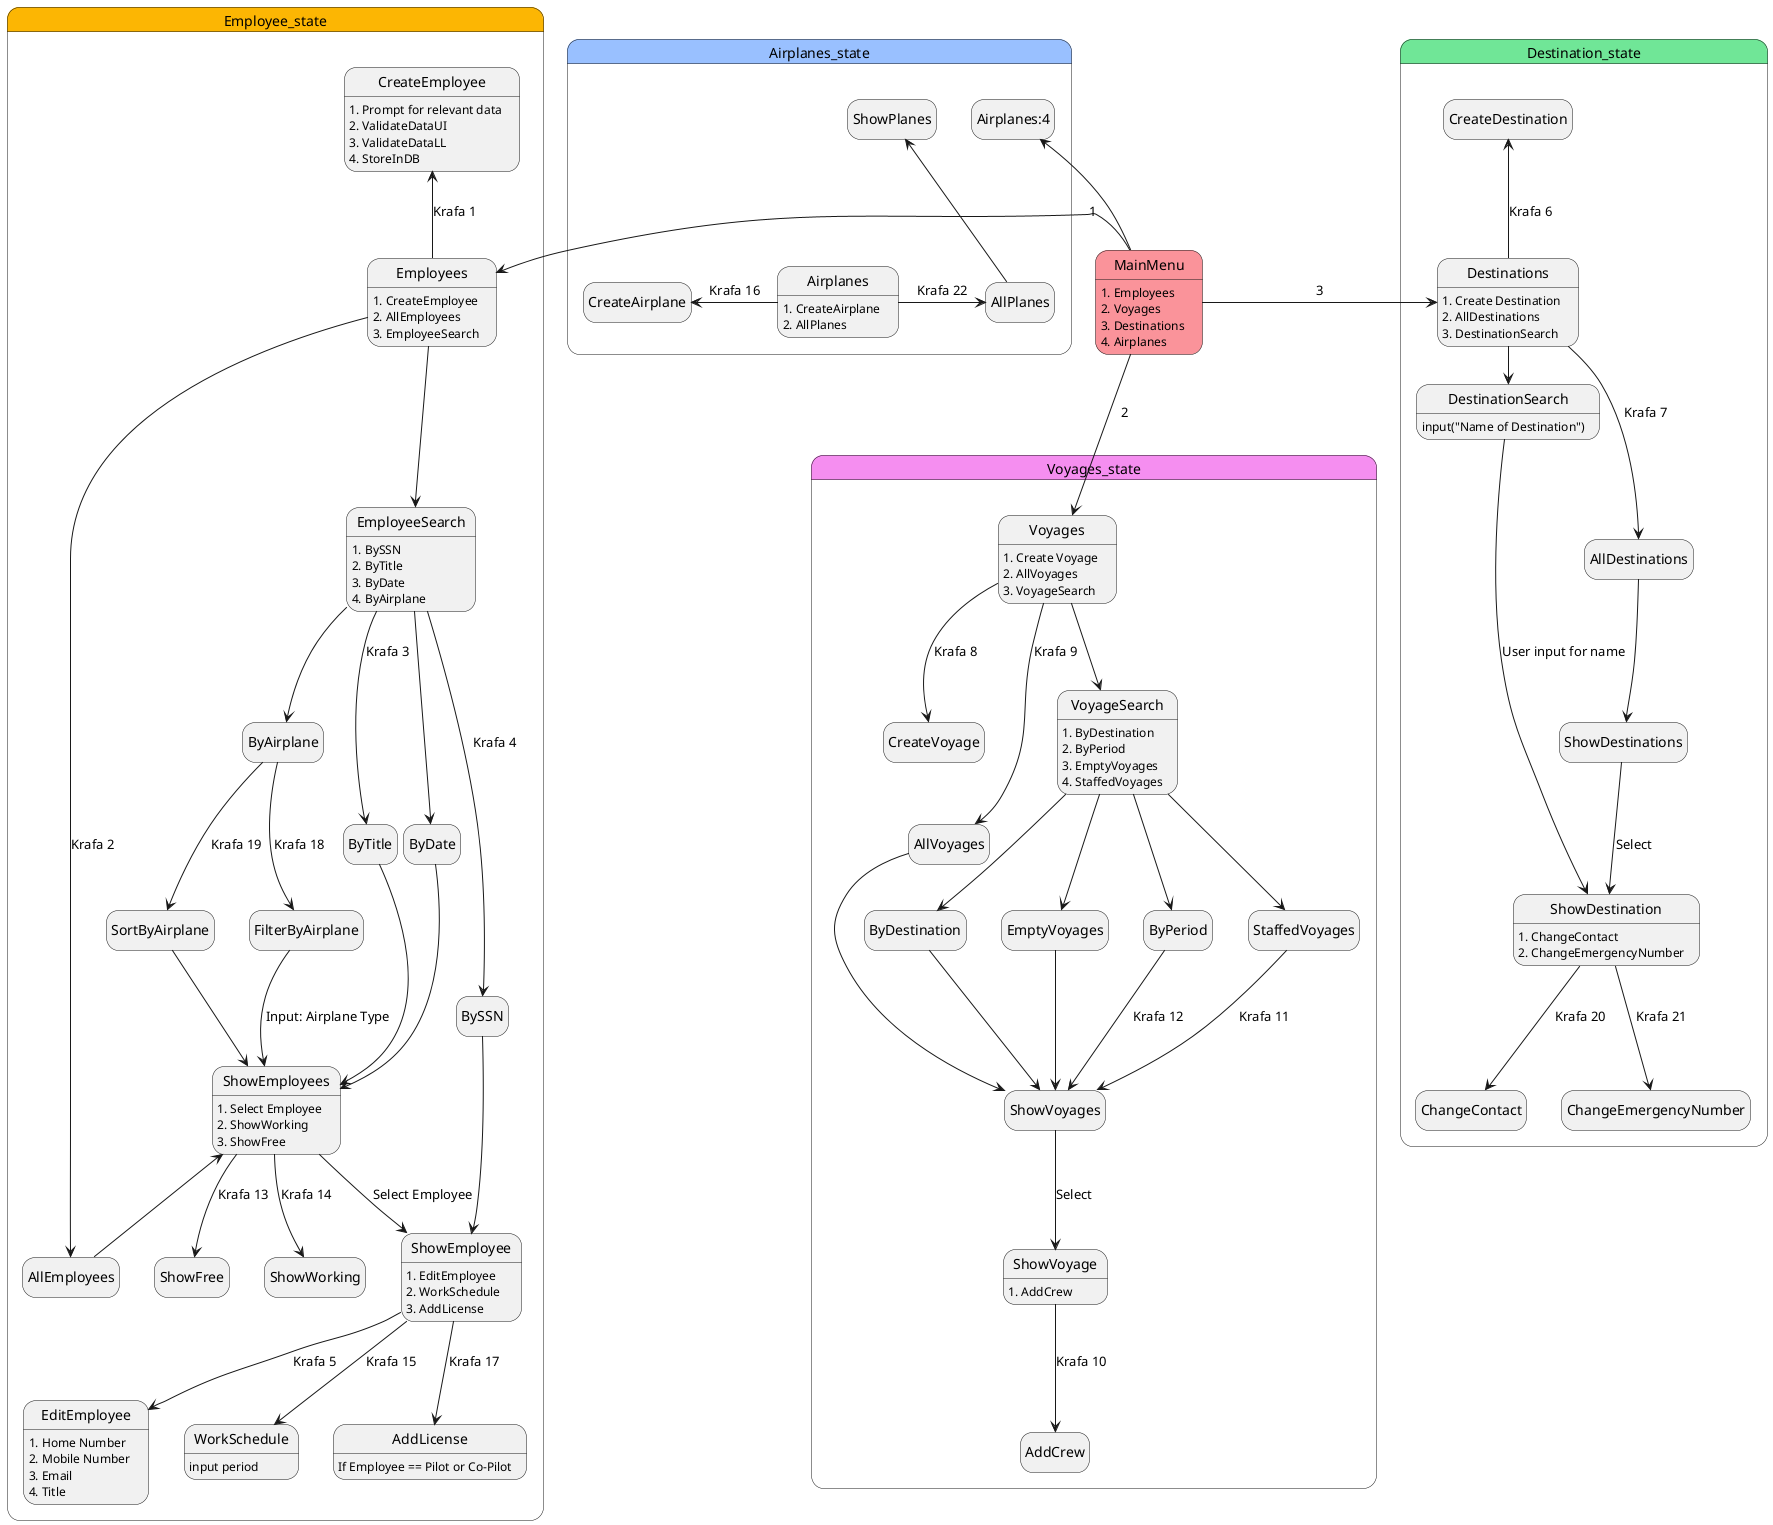 @startuml UI_states
hide empty description
MainMenu: 1. Employees \n2. Voyages \n3. Destinations \n4. Airplanes

state Employee_state #fcb603{

    MainMenu #fa939a -Left-> Employees: 1
    Employees: 1. CreateEmployee \n2. AllEmployees \n3. EmployeeSearch
    Employees -up-> CreateEmployee: Krafa 1
    CreateEmployee: 1. Prompt for relevant data \n2. ValidateDataUI \n3. ValidateDataLL\n4. StoreInDB
    Employees -up-> AllEmployees: Krafa 2
    AllEmployees -up-> ShowEmployees
    Employees -down-> EmployeeSearch
    EmployeeSearch --> ByTitle: Krafa 3
    ByTitle --> ShowEmployees
    ShowEmployees: 1. Select Employee \n2. ShowWorking \n3. ShowFree
    EmployeeSearch --> BySSN: Krafa 4
    BySSN --> ShowEmployee
    ShowEmployee: 1. EditEmployee \n2. WorkSchedule\n3. AddLicense
    ShowEmployee --> EditEmployee: Krafa 5
    EditEmployee: 1. Home Number \n2. Mobile Number \n3. Email \n4. Title
    ShowEmployee --> WorkSchedule: Krafa 15
    WorkSchedule:input period
    EmployeeSearch --> ByDate
    ByDate --> ShowEmployees
    EmployeeSearch --> ByAirplane
    ByAirplane --> SortByAirplane: Krafa 19
    ByAirplane --> FilterByAirplane: Krafa 18
    SortByAirplane --> ShowEmployees
    FilterByAirplane --> ShowEmployees: Input: Airplane Type
    EmployeeSearch: 1. BySSN\n2. ByTitle\n3. ByDate\n4. ByAirplane


    ShowEmployees --> ShowFree: Krafa 13
    ShowEmployees --> ShowWorking: Krafa 14
    ShowEmployees --> ShowEmployee: Select Employee
    ShowEmployee --> AddLicense: Krafa 17
    AddLicense: If Employee == Pilot or Co-Pilot

}


state Voyages_state #f58ef0{
    MainMenu -Down-> Voyages: 2
    Voyages: 1. Create Voyage \n2. AllVoyages \n3. VoyageSearch
    Voyages --> CreateVoyage: Krafa 8
    Voyages --> AllVoyages: Krafa 9
    AllVoyages --> ShowVoyages
    Voyages --> VoyageSearch
    VoyageSearch: 1. ByDestination \n2. ByPeriod \n3. EmptyVoyages \n4. StaffedVoyages
    VoyageSearch --> ByDestination
    VoyageSearch --> EmptyVoyages
    VoyageSearch --> ByPeriod
    ByDestination --> ShowVoyages
    StaffedVoyages --> ShowVoyages: Krafa 11

    EmptyVoyages --> ShowVoyages
    ByPeriod --> ShowVoyages: Krafa 12
    ShowVoyages --> ShowVoyage: Select
    ShowVoyage: 1. AddCrew
    ShowVoyage --> AddCrew: Krafa 10
    VoyageSearch --> StaffedVoyages

}

state Destination_state #70e697{
    MainMenu -Right-> Destinations: 3
    Destinations:1. Create Destination \n2. AllDestinations \n3. DestinationSearch
    Destinations -up-> CreateDestination: Krafa 6
    Destinations -down-> AllDestinations: Krafa 7
    ShowDestinations --> ShowDestination: Select
    AllDestinations --> ShowDestinations
    Destinations -right-> DestinationSearch
    DestinationSearch: input("Name of Destination")
    DestinationSearch --> ShowDestination: User input for name
    ShowDestination: 1. ChangeContact \n2. ChangeEmergencyNumber
    ShowDestination --> ChangeContact: Krafa 20
    ShowDestination --> ChangeEmergencyNumber: Krafa 21

}

state Airplanes_state #99c0ff{
    MainMenu -up-> Airplanes:4 
    Airplanes: 1. CreateAirplane \n2. AllPlanes
    Airplanes -left-> CreateAirplane: Krafa 16
    Airplanes -right-> AllPlanes: Krafa 22
    AllPlanes -up-> ShowPlanes
    
    

}

@enduml